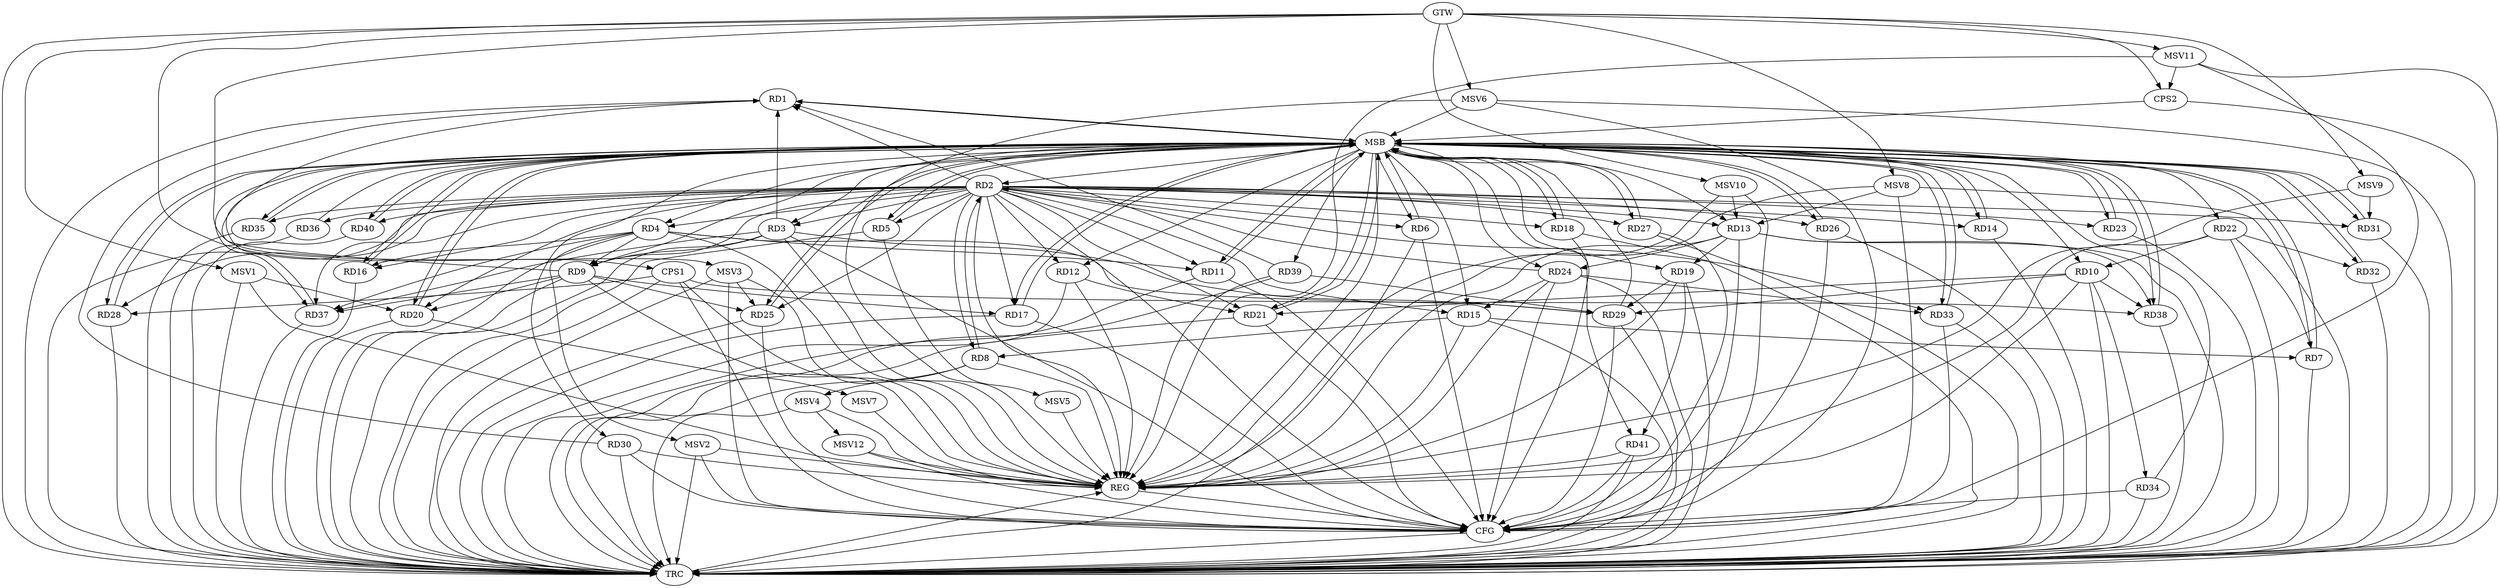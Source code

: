 strict digraph G {
  RD1 [ label="RD1" ];
  RD2 [ label="RD2" ];
  RD3 [ label="RD3" ];
  RD4 [ label="RD4" ];
  RD5 [ label="RD5" ];
  RD6 [ label="RD6" ];
  RD7 [ label="RD7" ];
  RD8 [ label="RD8" ];
  RD9 [ label="RD9" ];
  RD10 [ label="RD10" ];
  RD11 [ label="RD11" ];
  RD12 [ label="RD12" ];
  RD13 [ label="RD13" ];
  RD14 [ label="RD14" ];
  RD15 [ label="RD15" ];
  RD16 [ label="RD16" ];
  RD17 [ label="RD17" ];
  RD18 [ label="RD18" ];
  RD19 [ label="RD19" ];
  RD20 [ label="RD20" ];
  RD21 [ label="RD21" ];
  RD22 [ label="RD22" ];
  RD23 [ label="RD23" ];
  RD24 [ label="RD24" ];
  RD25 [ label="RD25" ];
  RD26 [ label="RD26" ];
  RD27 [ label="RD27" ];
  RD28 [ label="RD28" ];
  RD29 [ label="RD29" ];
  RD30 [ label="RD30" ];
  RD31 [ label="RD31" ];
  RD32 [ label="RD32" ];
  RD33 [ label="RD33" ];
  RD34 [ label="RD34" ];
  RD35 [ label="RD35" ];
  RD36 [ label="RD36" ];
  RD37 [ label="RD37" ];
  RD38 [ label="RD38" ];
  RD39 [ label="RD39" ];
  RD40 [ label="RD40" ];
  RD41 [ label="RD41" ];
  CPS1 [ label="CPS1" ];
  CPS2 [ label="CPS2" ];
  GTW [ label="GTW" ];
  REG [ label="REG" ];
  MSB [ label="MSB" ];
  CFG [ label="CFG" ];
  TRC [ label="TRC" ];
  MSV1 [ label="MSV1" ];
  MSV2 [ label="MSV2" ];
  MSV3 [ label="MSV3" ];
  MSV4 [ label="MSV4" ];
  MSV5 [ label="MSV5" ];
  MSV6 [ label="MSV6" ];
  MSV7 [ label="MSV7" ];
  MSV8 [ label="MSV8" ];
  MSV9 [ label="MSV9" ];
  MSV10 [ label="MSV10" ];
  MSV11 [ label="MSV11" ];
  MSV12 [ label="MSV12" ];
  RD2 -> RD1;
  RD3 -> RD1;
  RD9 -> RD1;
  RD30 -> RD1;
  RD39 -> RD1;
  RD2 -> RD4;
  RD2 -> RD8;
  RD8 -> RD2;
  RD2 -> RD21;
  RD24 -> RD2;
  RD2 -> RD25;
  RD2 -> RD26;
  RD2 -> RD36;
  RD2 -> RD37;
  RD3 -> RD9;
  RD3 -> RD29;
  RD3 -> RD37;
  RD4 -> RD9;
  RD4 -> RD11;
  RD4 -> RD16;
  RD4 -> RD29;
  RD4 -> RD37;
  RD15 -> RD7;
  RD22 -> RD7;
  RD15 -> RD8;
  RD9 -> RD17;
  RD9 -> RD20;
  RD9 -> RD25;
  RD9 -> RD37;
  RD10 -> RD21;
  RD22 -> RD10;
  RD10 -> RD29;
  RD10 -> RD34;
  RD10 -> RD38;
  RD12 -> RD21;
  RD13 -> RD19;
  RD13 -> RD24;
  RD13 -> RD38;
  RD24 -> RD15;
  RD19 -> RD29;
  RD19 -> RD41;
  RD22 -> RD32;
  RD24 -> RD33;
  RD39 -> RD29;
  CPS1 -> RD38;
  CPS1 -> RD28;
  GTW -> CPS1;
  GTW -> CPS2;
  RD2 -> REG;
  RD3 -> REG;
  RD4 -> REG;
  RD8 -> REG;
  RD9 -> REG;
  RD10 -> REG;
  RD12 -> REG;
  RD13 -> REG;
  RD15 -> REG;
  RD19 -> REG;
  RD22 -> REG;
  RD24 -> REG;
  RD30 -> REG;
  RD39 -> REG;
  RD41 -> REG;
  CPS1 -> REG;
  RD1 -> MSB;
  MSB -> RD9;
  MSB -> RD10;
  MSB -> RD14;
  MSB -> RD15;
  MSB -> RD20;
  MSB -> RD31;
  MSB -> REG;
  RD5 -> MSB;
  RD6 -> MSB;
  MSB -> RD12;
  MSB -> RD13;
  MSB -> RD26;
  MSB -> RD39;
  RD7 -> MSB;
  MSB -> RD1;
  MSB -> RD22;
  MSB -> RD27;
  RD11 -> MSB;
  MSB -> RD4;
  MSB -> RD23;
  MSB -> RD25;
  MSB -> RD30;
  MSB -> RD40;
  RD14 -> MSB;
  MSB -> RD5;
  MSB -> RD7;
  MSB -> RD17;
  MSB -> RD19;
  MSB -> RD33;
  MSB -> RD38;
  RD16 -> MSB;
  MSB -> RD3;
  RD17 -> MSB;
  RD18 -> MSB;
  RD20 -> MSB;
  MSB -> RD41;
  RD21 -> MSB;
  MSB -> RD16;
  MSB -> RD18;
  RD23 -> MSB;
  RD25 -> MSB;
  MSB -> RD21;
  MSB -> RD35;
  RD26 -> MSB;
  RD27 -> MSB;
  MSB -> RD32;
  RD28 -> MSB;
  RD29 -> MSB;
  MSB -> RD24;
  MSB -> RD37;
  RD31 -> MSB;
  MSB -> RD11;
  RD32 -> MSB;
  RD33 -> MSB;
  RD34 -> MSB;
  RD35 -> MSB;
  MSB -> RD2;
  RD36 -> MSB;
  RD37 -> MSB;
  MSB -> RD6;
  RD38 -> MSB;
  RD40 -> MSB;
  MSB -> RD28;
  CPS2 -> MSB;
  RD6 -> CFG;
  RD3 -> CFG;
  RD33 -> CFG;
  RD26 -> CFG;
  RD25 -> CFG;
  RD17 -> CFG;
  RD29 -> CFG;
  RD2 -> CFG;
  RD18 -> CFG;
  RD24 -> CFG;
  RD27 -> CFG;
  RD41 -> CFG;
  RD13 -> CFG;
  CPS1 -> CFG;
  RD11 -> CFG;
  RD21 -> CFG;
  RD34 -> CFG;
  RD30 -> CFG;
  REG -> CFG;
  RD1 -> TRC;
  RD2 -> TRC;
  RD3 -> TRC;
  RD4 -> TRC;
  RD5 -> TRC;
  RD6 -> TRC;
  RD7 -> TRC;
  RD8 -> TRC;
  RD9 -> TRC;
  RD10 -> TRC;
  RD11 -> TRC;
  RD12 -> TRC;
  RD13 -> TRC;
  RD14 -> TRC;
  RD15 -> TRC;
  RD16 -> TRC;
  RD17 -> TRC;
  RD18 -> TRC;
  RD19 -> TRC;
  RD20 -> TRC;
  RD21 -> TRC;
  RD22 -> TRC;
  RD23 -> TRC;
  RD24 -> TRC;
  RD25 -> TRC;
  RD26 -> TRC;
  RD27 -> TRC;
  RD28 -> TRC;
  RD29 -> TRC;
  RD30 -> TRC;
  RD31 -> TRC;
  RD32 -> TRC;
  RD33 -> TRC;
  RD34 -> TRC;
  RD35 -> TRC;
  RD36 -> TRC;
  RD37 -> TRC;
  RD38 -> TRC;
  RD39 -> TRC;
  RD40 -> TRC;
  RD41 -> TRC;
  CPS1 -> TRC;
  CPS2 -> TRC;
  GTW -> TRC;
  CFG -> TRC;
  TRC -> REG;
  RD2 -> RD5;
  RD2 -> RD18;
  RD2 -> RD27;
  RD2 -> RD11;
  RD2 -> RD3;
  RD2 -> RD16;
  RD2 -> RD40;
  RD2 -> RD35;
  RD2 -> RD17;
  RD2 -> RD33;
  RD2 -> RD15;
  RD2 -> RD9;
  RD2 -> RD6;
  RD2 -> RD28;
  RD2 -> RD12;
  RD2 -> RD14;
  RD2 -> RD23;
  RD2 -> RD31;
  RD2 -> RD20;
  RD2 -> RD13;
  MSV1 -> RD20;
  GTW -> MSV1;
  MSV1 -> REG;
  MSV1 -> TRC;
  RD4 -> MSV2;
  MSV2 -> REG;
  MSV2 -> TRC;
  MSV2 -> CFG;
  MSV3 -> RD25;
  GTW -> MSV3;
  MSV3 -> REG;
  MSV3 -> TRC;
  MSV3 -> CFG;
  RD8 -> MSV4;
  MSV4 -> REG;
  MSV4 -> TRC;
  RD5 -> MSV5;
  MSV5 -> REG;
  MSV6 -> MSB;
  GTW -> MSV6;
  MSV6 -> REG;
  MSV6 -> TRC;
  MSV6 -> CFG;
  RD20 -> MSV7;
  MSV7 -> REG;
  MSV8 -> RD13;
  GTW -> MSV8;
  MSV8 -> REG;
  MSV8 -> TRC;
  MSV8 -> CFG;
  MSV9 -> RD31;
  GTW -> MSV9;
  MSV9 -> REG;
  MSV10 -> RD13;
  GTW -> MSV10;
  MSV10 -> REG;
  MSV10 -> CFG;
  MSV11 -> CPS2;
  GTW -> MSV11;
  MSV11 -> REG;
  MSV11 -> TRC;
  MSV11 -> CFG;
  MSV4 -> MSV12;
  MSV12 -> REG;
  MSV12 -> CFG;
}
